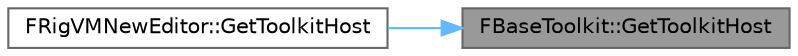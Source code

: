 digraph "FBaseToolkit::GetToolkitHost"
{
 // INTERACTIVE_SVG=YES
 // LATEX_PDF_SIZE
  bgcolor="transparent";
  edge [fontname=Helvetica,fontsize=10,labelfontname=Helvetica,labelfontsize=10];
  node [fontname=Helvetica,fontsize=10,shape=box,height=0.2,width=0.4];
  rankdir="RL";
  Node1 [id="Node000001",label="FBaseToolkit::GetToolkitHost",height=0.2,width=0.4,color="gray40", fillcolor="grey60", style="filled", fontcolor="black",tooltip=" "];
  Node1 -> Node2 [id="edge1_Node000001_Node000002",dir="back",color="steelblue1",style="solid",tooltip=" "];
  Node2 [id="Node000002",label="FRigVMNewEditor::GetToolkitHost",height=0.2,width=0.4,color="grey40", fillcolor="white", style="filled",URL="$d0/d32/classFRigVMNewEditor.html#a28ad9c35781ae0c38f485c3ef46aaebe",tooltip=" "];
}
